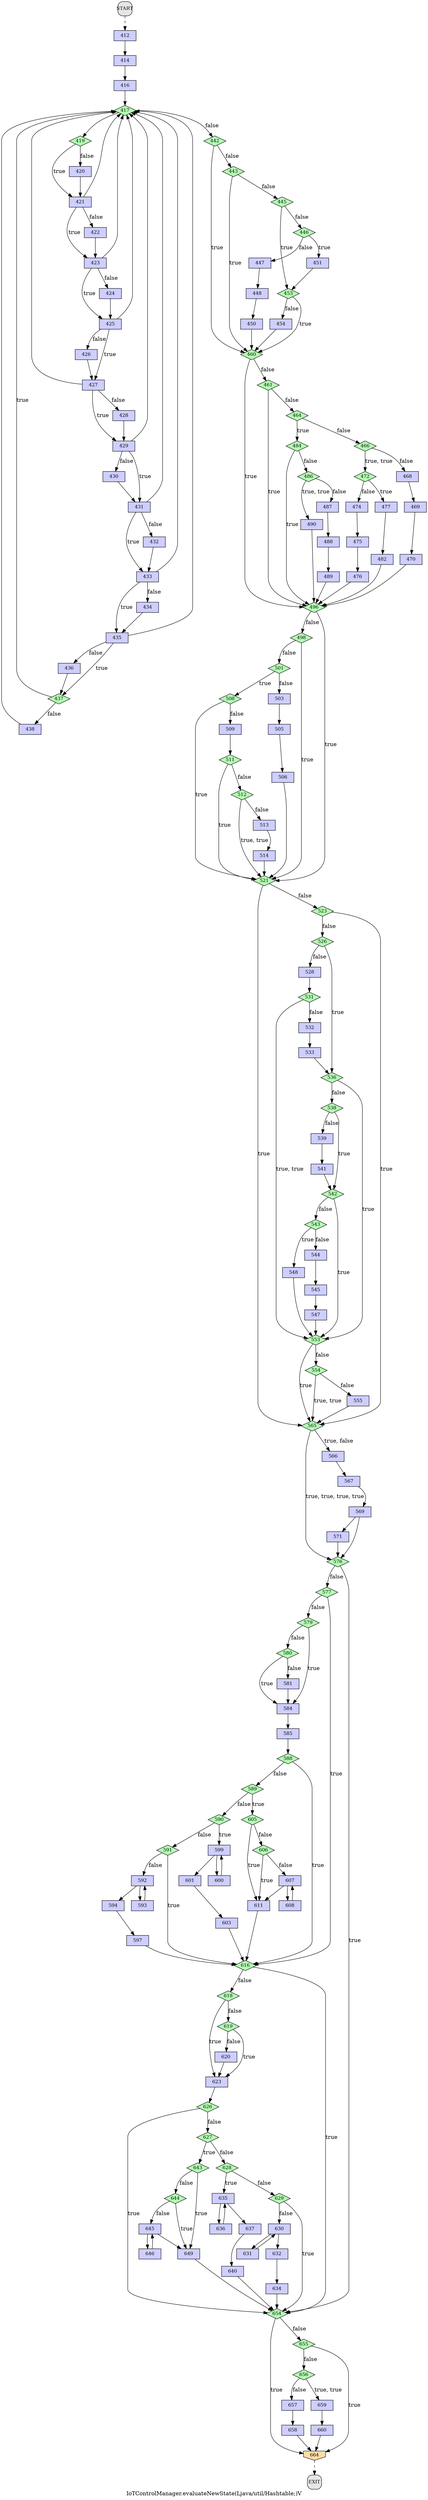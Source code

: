 /* --------------------------------------------------- */
/* Generated by Dr. Garbage Control Flow Graph Factory */
/* http://www.drgarbage.com                            */
/* Version: 4.5.0.201508311741                         */
/* Retrieved on: 2015-12-01 08:09:23.833               */
/* --------------------------------------------------- */
digraph "IoTControlManager.evaluateNewState(Ljava/util/Hashtable;)V" {
 graph [label="IoTControlManager.evaluateNewState(Ljava/util/Hashtable;)V"];
 2 [label="412", shape=box, style=filled, fillcolor="#CECEFF", fixedsize=true, fontsize=12, width=0.78, height=0.36 ]
 3 [label="414", shape=box, style=filled, fillcolor="#CECEFF", fixedsize=true, fontsize=12, width=0.78, height=0.36 ]
 4 [label="416", shape=box, style=filled, fillcolor="#CECEFF", fixedsize=true, fontsize=12, width=0.78, height=0.36 ]
 5 [label="417", shape=diamond, style=filled, fillcolor="#B4FFB4", fixedsize=true, fontsize=12, width=0.78, height=0.36 ]
 6 [label="419", shape=diamond, style=filled, fillcolor="#B4FFB4", fixedsize=true, fontsize=12, width=0.78, height=0.36 ]
 7 [label="420", shape=box, style=filled, fillcolor="#CECEFF", fixedsize=true, fontsize=12, width=0.78, height=0.36 ]
 8 [label="421", shape=box, style=filled, fillcolor="#CECEFF", fixedsize=true, fontsize=12, width=0.78, height=0.36 ]
 9 [label="422", shape=box, style=filled, fillcolor="#CECEFF", fixedsize=true, fontsize=12, width=0.78, height=0.36 ]
 10 [label="423", shape=box, style=filled, fillcolor="#CECEFF", fixedsize=true, fontsize=12, width=0.78, height=0.36 ]
 11 [label="424", shape=box, style=filled, fillcolor="#CECEFF", fixedsize=true, fontsize=12, width=0.78, height=0.36 ]
 12 [label="425", shape=box, style=filled, fillcolor="#CECEFF", fixedsize=true, fontsize=12, width=0.78, height=0.36 ]
 13 [label="426", shape=box, style=filled, fillcolor="#CECEFF", fixedsize=true, fontsize=12, width=0.78, height=0.36 ]
 14 [label="427", shape=box, style=filled, fillcolor="#CECEFF", fixedsize=true, fontsize=12, width=0.78, height=0.36 ]
 15 [label="428", shape=box, style=filled, fillcolor="#CECEFF", fixedsize=true, fontsize=12, width=0.78, height=0.36 ]
 16 [label="429", shape=box, style=filled, fillcolor="#CECEFF", fixedsize=true, fontsize=12, width=0.78, height=0.36 ]
 17 [label="430", shape=box, style=filled, fillcolor="#CECEFF", fixedsize=true, fontsize=12, width=0.78, height=0.36 ]
 18 [label="431", shape=box, style=filled, fillcolor="#CECEFF", fixedsize=true, fontsize=12, width=0.78, height=0.36 ]
 19 [label="432", shape=box, style=filled, fillcolor="#CECEFF", fixedsize=true, fontsize=12, width=0.78, height=0.36 ]
 20 [label="433", shape=box, style=filled, fillcolor="#CECEFF", fixedsize=true, fontsize=12, width=0.78, height=0.36 ]
 21 [label="434", shape=box, style=filled, fillcolor="#CECEFF", fixedsize=true, fontsize=12, width=0.78, height=0.36 ]
 22 [label="435", shape=box, style=filled, fillcolor="#CECEFF", fixedsize=true, fontsize=12, width=0.78, height=0.36 ]
 23 [label="436", shape=box, style=filled, fillcolor="#CECEFF", fixedsize=true, fontsize=12, width=0.78, height=0.36 ]
 24 [label="437", shape=diamond, style=filled, fillcolor="#B4FFB4", fixedsize=true, fontsize=12, width=0.78, height=0.36 ]
 25 [label="438", shape=box, style=filled, fillcolor="#CECEFF", fixedsize=true, fontsize=12, width=0.78, height=0.36 ]
 26 [label="442", shape=diamond, style=filled, fillcolor="#B4FFB4", fixedsize=true, fontsize=12, width=0.78, height=0.36 ]
 27 [label="443", shape=diamond, style=filled, fillcolor="#B4FFB4", fixedsize=true, fontsize=12, width=0.78, height=0.36 ]
 28 [label="445", shape=diamond, style=filled, fillcolor="#B4FFB4", fixedsize=true, fontsize=12, width=0.78, height=0.36 ]
 29 [label="446", shape=diamond, style=filled, fillcolor="#B4FFB4", fixedsize=true, fontsize=12, width=0.78, height=0.36 ]
 30 [label="447", shape=box, style=filled, fillcolor="#CECEFF", fixedsize=true, fontsize=12, width=0.78, height=0.36 ]
 31 [label="448", shape=box, style=filled, fillcolor="#CECEFF", fixedsize=true, fontsize=12, width=0.78, height=0.36 ]
 32 [label="450", shape=box, style=filled, fillcolor="#CECEFF", fixedsize=true, fontsize=12, width=0.78, height=0.36 ]
 33 [label="451", shape=box, style=filled, fillcolor="#CECEFF", fixedsize=true, fontsize=12, width=0.78, height=0.36 ]
 34 [label="453", shape=diamond, style=filled, fillcolor="#B4FFB4", fixedsize=true, fontsize=12, width=0.78, height=0.36 ]
 35 [label="454", shape=box, style=filled, fillcolor="#CECEFF", fixedsize=true, fontsize=12, width=0.78, height=0.36 ]
 36 [label="460", shape=diamond, style=filled, fillcolor="#B4FFB4", fixedsize=true, fontsize=12, width=0.78, height=0.36 ]
 37 [label="461", shape=diamond, style=filled, fillcolor="#B4FFB4", fixedsize=true, fontsize=12, width=0.78, height=0.36 ]
 38 [label="464", shape=diamond, style=filled, fillcolor="#B4FFB4", fixedsize=true, fontsize=12, width=0.78, height=0.36 ]
 39 [label="466", shape=diamond, style=filled, fillcolor="#B4FFB4", fixedsize=true, fontsize=12, width=0.78, height=0.36 ]
 40 [label="468", shape=box, style=filled, fillcolor="#CECEFF", fixedsize=true, fontsize=12, width=0.78, height=0.36 ]
 41 [label="469", shape=box, style=filled, fillcolor="#CECEFF", fixedsize=true, fontsize=12, width=0.78, height=0.36 ]
 42 [label="470", shape=box, style=filled, fillcolor="#CECEFF", fixedsize=true, fontsize=12, width=0.78, height=0.36 ]
 43 [label="472", shape=diamond, style=filled, fillcolor="#B4FFB4", fixedsize=true, fontsize=12, width=0.78, height=0.36 ]
 44 [label="474", shape=box, style=filled, fillcolor="#CECEFF", fixedsize=true, fontsize=12, width=0.78, height=0.36 ]
 45 [label="475", shape=box, style=filled, fillcolor="#CECEFF", fixedsize=true, fontsize=12, width=0.78, height=0.36 ]
 46 [label="476", shape=box, style=filled, fillcolor="#CECEFF", fixedsize=true, fontsize=12, width=0.78, height=0.36 ]
 47 [label="477", shape=box, style=filled, fillcolor="#CECEFF", fixedsize=true, fontsize=12, width=0.78, height=0.36 ]
 48 [label="482", shape=box, style=filled, fillcolor="#CECEFF", fixedsize=true, fontsize=12, width=0.78, height=0.36 ]
 49 [label="484", shape=diamond, style=filled, fillcolor="#B4FFB4", fixedsize=true, fontsize=12, width=0.78, height=0.36 ]
 50 [label="486", shape=diamond, style=filled, fillcolor="#B4FFB4", fixedsize=true, fontsize=12, width=0.78, height=0.36 ]
 51 [label="487", shape=box, style=filled, fillcolor="#CECEFF", fixedsize=true, fontsize=12, width=0.78, height=0.36 ]
 52 [label="488", shape=box, style=filled, fillcolor="#CECEFF", fixedsize=true, fontsize=12, width=0.78, height=0.36 ]
 53 [label="489", shape=box, style=filled, fillcolor="#CECEFF", fixedsize=true, fontsize=12, width=0.78, height=0.36 ]
 54 [label="490", shape=box, style=filled, fillcolor="#CECEFF", fixedsize=true, fontsize=12, width=0.78, height=0.36 ]
 55 [label="496", shape=diamond, style=filled, fillcolor="#B4FFB4", fixedsize=true, fontsize=12, width=0.78, height=0.36 ]
 56 [label="498", shape=diamond, style=filled, fillcolor="#B4FFB4", fixedsize=true, fontsize=12, width=0.78, height=0.36 ]
 57 [label="501", shape=diamond, style=filled, fillcolor="#B4FFB4", fixedsize=true, fontsize=12, width=0.78, height=0.36 ]
 58 [label="503", shape=box, style=filled, fillcolor="#CECEFF", fixedsize=true, fontsize=12, width=0.78, height=0.36 ]
 59 [label="505", shape=box, style=filled, fillcolor="#CECEFF", fixedsize=true, fontsize=12, width=0.78, height=0.36 ]
 60 [label="506", shape=box, style=filled, fillcolor="#CECEFF", fixedsize=true, fontsize=12, width=0.78, height=0.36 ]
 61 [label="508", shape=diamond, style=filled, fillcolor="#B4FFB4", fixedsize=true, fontsize=12, width=0.78, height=0.36 ]
 62 [label="509", shape=box, style=filled, fillcolor="#CECEFF", fixedsize=true, fontsize=12, width=0.78, height=0.36 ]
 63 [label="511", shape=diamond, style=filled, fillcolor="#B4FFB4", fixedsize=true, fontsize=12, width=0.78, height=0.36 ]
 64 [label="512", shape=diamond, style=filled, fillcolor="#B4FFB4", fixedsize=true, fontsize=12, width=0.78, height=0.36 ]
 65 [label="513", shape=box, style=filled, fillcolor="#CECEFF", fixedsize=true, fontsize=12, width=0.78, height=0.36 ]
 66 [label="514", shape=box, style=filled, fillcolor="#CECEFF", fixedsize=true, fontsize=12, width=0.78, height=0.36 ]
 67 [label="521", shape=diamond, style=filled, fillcolor="#B4FFB4", fixedsize=true, fontsize=12, width=0.78, height=0.36 ]
 68 [label="523", shape=diamond, style=filled, fillcolor="#B4FFB4", fixedsize=true, fontsize=12, width=0.78, height=0.36 ]
 69 [label="526", shape=diamond, style=filled, fillcolor="#B4FFB4", fixedsize=true, fontsize=12, width=0.78, height=0.36 ]
 70 [label="528", shape=box, style=filled, fillcolor="#CECEFF", fixedsize=true, fontsize=12, width=0.78, height=0.36 ]
 71 [label="531", shape=diamond, style=filled, fillcolor="#B4FFB4", fixedsize=true, fontsize=12, width=0.78, height=0.36 ]
 72 [label="532", shape=box, style=filled, fillcolor="#CECEFF", fixedsize=true, fontsize=12, width=0.78, height=0.36 ]
 73 [label="533", shape=box, style=filled, fillcolor="#CECEFF", fixedsize=true, fontsize=12, width=0.78, height=0.36 ]
 74 [label="536", shape=diamond, style=filled, fillcolor="#B4FFB4", fixedsize=true, fontsize=12, width=0.78, height=0.36 ]
 75 [label="538", shape=diamond, style=filled, fillcolor="#B4FFB4", fixedsize=true, fontsize=12, width=0.78, height=0.36 ]
 76 [label="539", shape=box, style=filled, fillcolor="#CECEFF", fixedsize=true, fontsize=12, width=0.78, height=0.36 ]
 77 [label="541", shape=box, style=filled, fillcolor="#CECEFF", fixedsize=true, fontsize=12, width=0.78, height=0.36 ]
 78 [label="542", shape=diamond, style=filled, fillcolor="#B4FFB4", fixedsize=true, fontsize=12, width=0.78, height=0.36 ]
 79 [label="543", shape=diamond, style=filled, fillcolor="#B4FFB4", fixedsize=true, fontsize=12, width=0.78, height=0.36 ]
 80 [label="544", shape=box, style=filled, fillcolor="#CECEFF", fixedsize=true, fontsize=12, width=0.78, height=0.36 ]
 81 [label="545", shape=box, style=filled, fillcolor="#CECEFF", fixedsize=true, fontsize=12, width=0.78, height=0.36 ]
 82 [label="547", shape=box, style=filled, fillcolor="#CECEFF", fixedsize=true, fontsize=12, width=0.78, height=0.36 ]
 83 [label="548", shape=box, style=filled, fillcolor="#CECEFF", fixedsize=true, fontsize=12, width=0.78, height=0.36 ]
 84 [label="553", shape=diamond, style=filled, fillcolor="#B4FFB4", fixedsize=true, fontsize=12, width=0.78, height=0.36 ]
 85 [label="554", shape=diamond, style=filled, fillcolor="#B4FFB4", fixedsize=true, fontsize=12, width=0.78, height=0.36 ]
 86 [label="555", shape=box, style=filled, fillcolor="#CECEFF", fixedsize=true, fontsize=12, width=0.78, height=0.36 ]
 87 [label="565", shape=diamond, style=filled, fillcolor="#B4FFB4", fixedsize=true, fontsize=12, width=0.78, height=0.36 ]
 88 [label="566", shape=box, style=filled, fillcolor="#CECEFF", fixedsize=true, fontsize=12, width=0.78, height=0.36 ]
 89 [label="567", shape=box, style=filled, fillcolor="#CECEFF", fixedsize=true, fontsize=12, width=0.78, height=0.36 ]
 90 [label="569", shape=box, style=filled, fillcolor="#CECEFF", fixedsize=true, fontsize=12, width=0.78, height=0.36 ]
 91 [label="571", shape=box, style=filled, fillcolor="#CECEFF", fixedsize=true, fontsize=12, width=0.78, height=0.36 ]
 92 [label="576", shape=diamond, style=filled, fillcolor="#B4FFB4", fixedsize=true, fontsize=12, width=0.78, height=0.36 ]
 93 [label="577", shape=diamond, style=filled, fillcolor="#B4FFB4", fixedsize=true, fontsize=12, width=0.78, height=0.36 ]
 94 [label="579", shape=diamond, style=filled, fillcolor="#B4FFB4", fixedsize=true, fontsize=12, width=0.78, height=0.36 ]
 95 [label="580", shape=diamond, style=filled, fillcolor="#B4FFB4", fixedsize=true, fontsize=12, width=0.78, height=0.36 ]
 96 [label="581", shape=box, style=filled, fillcolor="#CECEFF", fixedsize=true, fontsize=12, width=0.78, height=0.36 ]
 97 [label="584", shape=box, style=filled, fillcolor="#CECEFF", fixedsize=true, fontsize=12, width=0.78, height=0.36 ]
 98 [label="585", shape=box, style=filled, fillcolor="#CECEFF", fixedsize=true, fontsize=12, width=0.78, height=0.36 ]
 99 [label="588", shape=diamond, style=filled, fillcolor="#B4FFB4", fixedsize=true, fontsize=12, width=0.78, height=0.36 ]
 100 [label="589", shape=diamond, style=filled, fillcolor="#B4FFB4", fixedsize=true, fontsize=12, width=0.78, height=0.36 ]
 101 [label="590", shape=diamond, style=filled, fillcolor="#B4FFB4", fixedsize=true, fontsize=12, width=0.78, height=0.36 ]
 102 [label="591", shape=diamond, style=filled, fillcolor="#B4FFB4", fixedsize=true, fontsize=12, width=0.78, height=0.36 ]
 103 [label="592", shape=box, style=filled, fillcolor="#CECEFF", fixedsize=true, fontsize=12, width=0.78, height=0.36 ]
 104 [label="593", shape=box, style=filled, fillcolor="#CECEFF", fixedsize=true, fontsize=12, width=0.78, height=0.36 ]
 105 [label="594", shape=box, style=filled, fillcolor="#CECEFF", fixedsize=true, fontsize=12, width=0.78, height=0.36 ]
 106 [label="597", shape=box, style=filled, fillcolor="#CECEFF", fixedsize=true, fontsize=12, width=0.78, height=0.36 ]
 107 [label="599", shape=box, style=filled, fillcolor="#CECEFF", fixedsize=true, fontsize=12, width=0.78, height=0.36 ]
 108 [label="600", shape=box, style=filled, fillcolor="#CECEFF", fixedsize=true, fontsize=12, width=0.78, height=0.36 ]
 109 [label="601", shape=box, style=filled, fillcolor="#CECEFF", fixedsize=true, fontsize=12, width=0.78, height=0.36 ]
 110 [label="603", shape=box, style=filled, fillcolor="#CECEFF", fixedsize=true, fontsize=12, width=0.78, height=0.36 ]
 111 [label="605", shape=diamond, style=filled, fillcolor="#B4FFB4", fixedsize=true, fontsize=12, width=0.78, height=0.36 ]
 112 [label="606", shape=diamond, style=filled, fillcolor="#B4FFB4", fixedsize=true, fontsize=12, width=0.78, height=0.36 ]
 113 [label="607", shape=box, style=filled, fillcolor="#CECEFF", fixedsize=true, fontsize=12, width=0.78, height=0.36 ]
 114 [label="608", shape=box, style=filled, fillcolor="#CECEFF", fixedsize=true, fontsize=12, width=0.78, height=0.36 ]
 115 [label="611", shape=box, style=filled, fillcolor="#CECEFF", fixedsize=true, fontsize=12, width=0.78, height=0.36 ]
 116 [label="616", shape=diamond, style=filled, fillcolor="#B4FFB4", fixedsize=true, fontsize=12, width=0.78, height=0.36 ]
 117 [label="618", shape=diamond, style=filled, fillcolor="#B4FFB4", fixedsize=true, fontsize=12, width=0.78, height=0.36 ]
 118 [label="619", shape=diamond, style=filled, fillcolor="#B4FFB4", fixedsize=true, fontsize=12, width=0.78, height=0.36 ]
 119 [label="620", shape=box, style=filled, fillcolor="#CECEFF", fixedsize=true, fontsize=12, width=0.78, height=0.36 ]
 120 [label="623", shape=box, style=filled, fillcolor="#CECEFF", fixedsize=true, fontsize=12, width=0.78, height=0.36 ]
 121 [label="626", shape=diamond, style=filled, fillcolor="#B4FFB4", fixedsize=true, fontsize=12, width=0.78, height=0.36 ]
 122 [label="627", shape=diamond, style=filled, fillcolor="#B4FFB4", fixedsize=true, fontsize=12, width=0.78, height=0.36 ]
 123 [label="628", shape=diamond, style=filled, fillcolor="#B4FFB4", fixedsize=true, fontsize=12, width=0.78, height=0.36 ]
 124 [label="629", shape=diamond, style=filled, fillcolor="#B4FFB4", fixedsize=true, fontsize=12, width=0.78, height=0.36 ]
 125 [label="630", shape=box, style=filled, fillcolor="#CECEFF", fixedsize=true, fontsize=12, width=0.78, height=0.36 ]
 126 [label="631", shape=box, style=filled, fillcolor="#CECEFF", fixedsize=true, fontsize=12, width=0.78, height=0.36 ]
 127 [label="632", shape=box, style=filled, fillcolor="#CECEFF", fixedsize=true, fontsize=12, width=0.78, height=0.36 ]
 128 [label="634", shape=box, style=filled, fillcolor="#CECEFF", fixedsize=true, fontsize=12, width=0.78, height=0.36 ]
 129 [label="635", shape=box, style=filled, fillcolor="#CECEFF", fixedsize=true, fontsize=12, width=0.78, height=0.36 ]
 130 [label="636", shape=box, style=filled, fillcolor="#CECEFF", fixedsize=true, fontsize=12, width=0.78, height=0.36 ]
 131 [label="637", shape=box, style=filled, fillcolor="#CECEFF", fixedsize=true, fontsize=12, width=0.78, height=0.36 ]
 132 [label="640", shape=box, style=filled, fillcolor="#CECEFF", fixedsize=true, fontsize=12, width=0.78, height=0.36 ]
 133 [label="643", shape=diamond, style=filled, fillcolor="#B4FFB4", fixedsize=true, fontsize=12, width=0.78, height=0.36 ]
 134 [label="644", shape=diamond, style=filled, fillcolor="#B4FFB4", fixedsize=true, fontsize=12, width=0.78, height=0.36 ]
 135 [label="645", shape=box, style=filled, fillcolor="#CECEFF", fixedsize=true, fontsize=12, width=0.78, height=0.36 ]
 136 [label="646", shape=box, style=filled, fillcolor="#CECEFF", fixedsize=true, fontsize=12, width=0.78, height=0.36 ]
 137 [label="649", shape=box, style=filled, fillcolor="#CECEFF", fixedsize=true, fontsize=12, width=0.78, height=0.36 ]
 138 [label="654", shape=diamond, style=filled, fillcolor="#B4FFB4", fixedsize=true, fontsize=12, width=0.78, height=0.36 ]
 139 [label="655", shape=diamond, style=filled, fillcolor="#B4FFB4", fixedsize=true, fontsize=12, width=0.78, height=0.36 ]
 140 [label="656", shape=diamond, style=filled, fillcolor="#B4FFB4", fixedsize=true, fontsize=12, width=0.78, height=0.36 ]
 141 [label="657", shape=box, style=filled, fillcolor="#CECEFF", fixedsize=true, fontsize=12, width=0.78, height=0.36 ]
 142 [label="658", shape=box, style=filled, fillcolor="#CECEFF", fixedsize=true, fontsize=12, width=0.78, height=0.36 ]
 143 [label="659", shape=box, style=filled, fillcolor="#CECEFF", fixedsize=true, fontsize=12, width=0.78, height=0.36 ]
 144 [label="660", shape=box, style=filled, fillcolor="#CECEFF", fixedsize=true, fontsize=12, width=0.78, height=0.36 ]
 145 [label="664", shape=invhouse, style=filled, fillcolor="#FFDCA8", fixedsize=true, fontsize=12, width=0.78, height=0.36 ]
 146 [label="START", shape=box, style="filled, rounded", fillcolor="#E6E6E6", fixedsize=true, fontsize=12, width=0.5, height=0.5 ]
 147 [label="EXIT", shape=box, style="filled, rounded", fillcolor="#E6E6E6", fixedsize=true, fontsize=12, width=0.5, height=0.5 ]
 146 -> 2 [label="", style=dashed ]
 2 -> 3 [label="", style=solid ]
 3 -> 4 [label="", style=solid ]
 4 -> 5 [label="", style=solid ]
 8 -> 5 [label="", style=solid ]
 10 -> 5 [label="", style=solid ]
 12 -> 5 [label="", style=solid ]
 14 -> 5 [label="", style=solid ]
 16 -> 5 [label="", style=solid ]
 18 -> 5 [label="", style=solid ]
 20 -> 5 [label="", style=solid ]
 22 -> 5 [label="", style=solid ]
 24 -> 5 [label="true", style=solid ]
 25 -> 5 [label="", style=solid ]
 5 -> 6 [label="", style=solid ]
 6 -> 7 [label="false", style=solid ]
 6 -> 8 [label="true", style=solid ]
 7 -> 8 [label="", style=solid ]
 8 -> 9 [label="false", style=solid ]
 8 -> 10 [label="true", style=solid ]
 9 -> 10 [label="", style=solid ]
 10 -> 11 [label="false", style=solid ]
 10 -> 12 [label="true", style=solid ]
 11 -> 12 [label="", style=solid ]
 12 -> 13 [label="false", style=solid ]
 12 -> 14 [label="true", style=solid ]
 13 -> 14 [label="", style=solid ]
 14 -> 15 [label="false", style=solid ]
 14 -> 16 [label="true", style=solid ]
 15 -> 16 [label="", style=solid ]
 16 -> 17 [label="false", style=solid ]
 16 -> 18 [label="true", style=solid ]
 17 -> 18 [label="", style=solid ]
 18 -> 19 [label="false", style=solid ]
 18 -> 20 [label="true", style=solid ]
 19 -> 20 [label="", style=solid ]
 20 -> 21 [label="false", style=solid ]
 20 -> 22 [label="true", style=solid ]
 21 -> 22 [label="", style=solid ]
 22 -> 23 [label="false", style=solid ]
 22 -> 24 [label="true", style=solid ]
 23 -> 24 [label="", style=solid ]
 24 -> 25 [label="false", style=solid ]
 5 -> 26 [label="false", style=solid ]
 26 -> 27 [label="false", style=solid ]
 27 -> 28 [label="false", style=solid ]
 28 -> 29 [label="false", style=solid ]
 29 -> 30 [label="false", style=solid ]
 30 -> 31 [label="", style=solid ]
 31 -> 32 [label="", style=solid ]
 29 -> 33 [label="true", style=solid ]
 28 -> 34 [label="true", style=solid ]
 33 -> 34 [label="", style=solid ]
 34 -> 35 [label="false", style=solid ]
 26 -> 36 [label="true", style=solid ]
 27 -> 36 [label="true", style=solid ]
 32 -> 36 [label="", style=solid ]
 34 -> 36 [label="true", style=solid ]
 35 -> 36 [label="", style=solid ]
 36 -> 37 [label="false", style=solid ]
 37 -> 38 [label="false", style=solid ]
 38 -> 39 [label="false", style=solid ]
 39 -> 40 [label="false", style=solid ]
 40 -> 41 [label="", style=solid ]
 41 -> 42 [label="", style=solid ]
 39 -> 43 [label="true, true", style=solid ]
 43 -> 44 [label="false", style=solid ]
 44 -> 45 [label="", style=solid ]
 45 -> 46 [label="", style=solid ]
 43 -> 47 [label="true", style=solid ]
 47 -> 48 [label="", style=solid ]
 38 -> 49 [label="true", style=solid ]
 49 -> 50 [label="false", style=solid ]
 50 -> 51 [label="false", style=solid ]
 51 -> 52 [label="", style=solid ]
 52 -> 53 [label="", style=solid ]
 50 -> 54 [label="true, true", style=solid ]
 36 -> 55 [label="true", style=solid ]
 37 -> 55 [label="true", style=solid ]
 42 -> 55 [label="", style=solid ]
 46 -> 55 [label="", style=solid ]
 48 -> 55 [label="", style=solid ]
 49 -> 55 [label="true", style=solid ]
 53 -> 55 [label="", style=solid ]
 54 -> 55 [label="", style=solid ]
 55 -> 56 [label="false", style=solid ]
 56 -> 57 [label="false", style=solid ]
 57 -> 58 [label="false", style=solid ]
 58 -> 59 [label="", style=solid ]
 59 -> 60 [label="", style=solid ]
 57 -> 61 [label="true", style=solid ]
 61 -> 62 [label="false", style=solid ]
 62 -> 63 [label="", style=solid ]
 63 -> 64 [label="false", style=solid ]
 64 -> 65 [label="false", style=solid ]
 65 -> 66 [label="", style=solid ]
 55 -> 67 [label="true", style=solid ]
 56 -> 67 [label="true", style=solid ]
 60 -> 67 [label="", style=solid ]
 61 -> 67 [label="true", style=solid ]
 63 -> 67 [label="true", style=solid ]
 64 -> 67 [label="true, true", style=solid ]
 66 -> 67 [label="", style=solid ]
 67 -> 68 [label="false", style=solid ]
 68 -> 69 [label="false", style=solid ]
 69 -> 70 [label="false", style=solid ]
 70 -> 71 [label="", style=solid ]
 71 -> 72 [label="false", style=solid ]
 72 -> 73 [label="", style=solid ]
 69 -> 74 [label="true", style=solid ]
 73 -> 74 [label="", style=solid ]
 74 -> 75 [label="false", style=solid ]
 75 -> 76 [label="false", style=solid ]
 76 -> 77 [label="", style=solid ]
 75 -> 78 [label="true", style=solid ]
 77 -> 78 [label="", style=solid ]
 78 -> 79 [label="false", style=solid ]
 79 -> 80 [label="false", style=solid ]
 80 -> 81 [label="", style=solid ]
 81 -> 82 [label="", style=solid ]
 79 -> 83 [label="true", style=solid ]
 71 -> 84 [label="true, true", style=solid ]
 74 -> 84 [label="true", style=solid ]
 78 -> 84 [label="true", style=solid ]
 82 -> 84 [label="", style=solid ]
 83 -> 84 [label="", style=solid ]
 84 -> 85 [label="false", style=solid ]
 85 -> 86 [label="false", style=solid ]
 67 -> 87 [label="true", style=solid ]
 68 -> 87 [label="true", style=solid ]
 84 -> 87 [label="true", style=solid ]
 85 -> 87 [label="true, true", style=solid ]
 86 -> 87 [label="", style=solid ]
 87 -> 88 [label="true, false", style=solid ]
 88 -> 89 [label="", style=solid ]
 89 -> 90 [label="", style=solid ]
 90 -> 91 [label="", style=solid ]
 87 -> 92 [label="true, true, true, true", style=solid ]
 90 -> 92 [label="", style=solid ]
 91 -> 92 [label="", style=solid ]
 92 -> 93 [label="false", style=solid ]
 93 -> 94 [label="false", style=solid ]
 94 -> 95 [label="false", style=solid ]
 95 -> 96 [label="false", style=solid ]
 94 -> 97 [label="true", style=solid ]
 95 -> 97 [label="true", style=solid ]
 96 -> 97 [label="", style=solid ]
 97 -> 98 [label="", style=solid ]
 98 -> 99 [label="", style=solid ]
 99 -> 100 [label="false", style=solid ]
 100 -> 101 [label="false", style=solid ]
 101 -> 102 [label="false", style=solid ]
 102 -> 103 [label="false", style=solid ]
 104 -> 103 [label="", style=solid ]
 103 -> 104 [label="", style=solid ]
 103 -> 105 [label="", style=solid ]
 105 -> 106 [label="", style=solid ]
 101 -> 107 [label="true", style=solid ]
 108 -> 107 [label="", style=solid ]
 107 -> 108 [label="", style=solid ]
 107 -> 109 [label="", style=solid ]
 109 -> 110 [label="", style=solid ]
 100 -> 111 [label="true", style=solid ]
 111 -> 112 [label="false", style=solid ]
 112 -> 113 [label="false", style=solid ]
 114 -> 113 [label="", style=solid ]
 113 -> 114 [label="", style=solid ]
 111 -> 115 [label="true", style=solid ]
 112 -> 115 [label="true", style=solid ]
 113 -> 115 [label="", style=solid ]
 93 -> 116 [label="true", style=solid ]
 99 -> 116 [label="true", style=solid ]
 102 -> 116 [label="true", style=solid ]
 106 -> 116 [label="", style=solid ]
 110 -> 116 [label="", style=solid ]
 115 -> 116 [label="", style=solid ]
 116 -> 117 [label="false", style=solid ]
 117 -> 118 [label="false", style=solid ]
 118 -> 119 [label="false", style=solid ]
 117 -> 120 [label="true", style=solid ]
 118 -> 120 [label="true", style=solid ]
 119 -> 120 [label="", style=solid ]
 120 -> 121 [label="", style=solid ]
 121 -> 122 [label="false", style=solid ]
 122 -> 123 [label="false", style=solid ]
 123 -> 124 [label="false", style=solid ]
 124 -> 125 [label="false", style=solid ]
 126 -> 125 [label="", style=solid ]
 125 -> 126 [label="", style=solid ]
 125 -> 127 [label="", style=solid ]
 127 -> 128 [label="", style=solid ]
 123 -> 129 [label="true", style=solid ]
 130 -> 129 [label="", style=solid ]
 129 -> 130 [label="", style=solid ]
 129 -> 131 [label="", style=solid ]
 131 -> 132 [label="", style=solid ]
 122 -> 133 [label="true", style=solid ]
 133 -> 134 [label="false", style=solid ]
 134 -> 135 [label="false", style=solid ]
 136 -> 135 [label="", style=solid ]
 135 -> 136 [label="", style=solid ]
 133 -> 137 [label="true", style=solid ]
 134 -> 137 [label="true", style=solid ]
 135 -> 137 [label="", style=solid ]
 92 -> 138 [label="true", style=solid ]
 116 -> 138 [label="true", style=solid ]
 121 -> 138 [label="true", style=solid ]
 124 -> 138 [label="true", style=solid ]
 128 -> 138 [label="", style=solid ]
 132 -> 138 [label="", style=solid ]
 137 -> 138 [label="", style=solid ]
 138 -> 139 [label="false", style=solid ]
 139 -> 140 [label="false", style=solid ]
 140 -> 141 [label="false", style=solid ]
 141 -> 142 [label="", style=solid ]
 140 -> 143 [label="true, true", style=solid ]
 143 -> 144 [label="", style=solid ]
 138 -> 145 [label="true", style=solid ]
 139 -> 145 [label="true", style=solid ]
 142 -> 145 [label="", style=solid ]
 144 -> 145 [label="", style=solid ]
 145 -> 147 [label="", style=dashed ]
}
